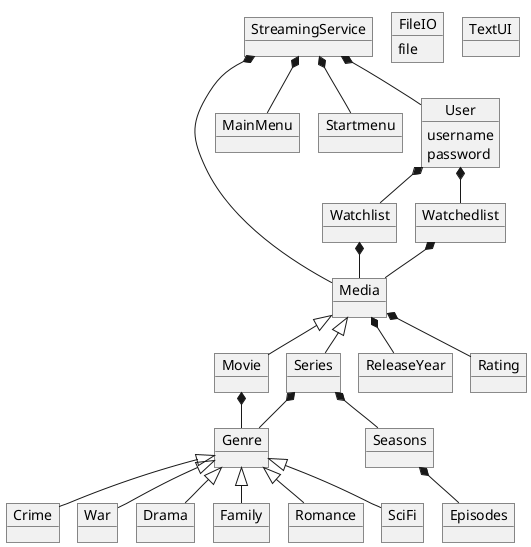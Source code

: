 @startuml
!pragma layout smetana
'https://plantuml.com/sequence-diagram

object StreamingService

object Media

object MainMenu
object Startmenu
object Movie
object Series
object Genre
object Crime
object War
object Drama
object Family
object Romance
object SciFi
object Seasons
object Episodes
object ReleaseYear
object Rating
object User
User : username
User : password
object Watchlist
object Watchedlist





object FileIO
FileIO : file
object TextUI




StreamingService *-- Media
StreamingService *-- MainMenu
StreamingService *-- Startmenu
StreamingService *-- User
Media <|-- Movie
Media <|-- Series
Movie *-- Genre
Series *-- Genre
Genre <|-- Crime
Genre <|-- War
Genre <|-- Drama
Genre <|-- Family
Genre <|-- Romance
Genre <|-- SciFi
Series *-- Seasons
Seasons *-- Episodes
Media *-- Rating
Media *-- ReleaseYear
User *-- Watchedlist
User *-- Watchlist
Watchlist *-- Media
Watchedlist *-- Media




@enduml
